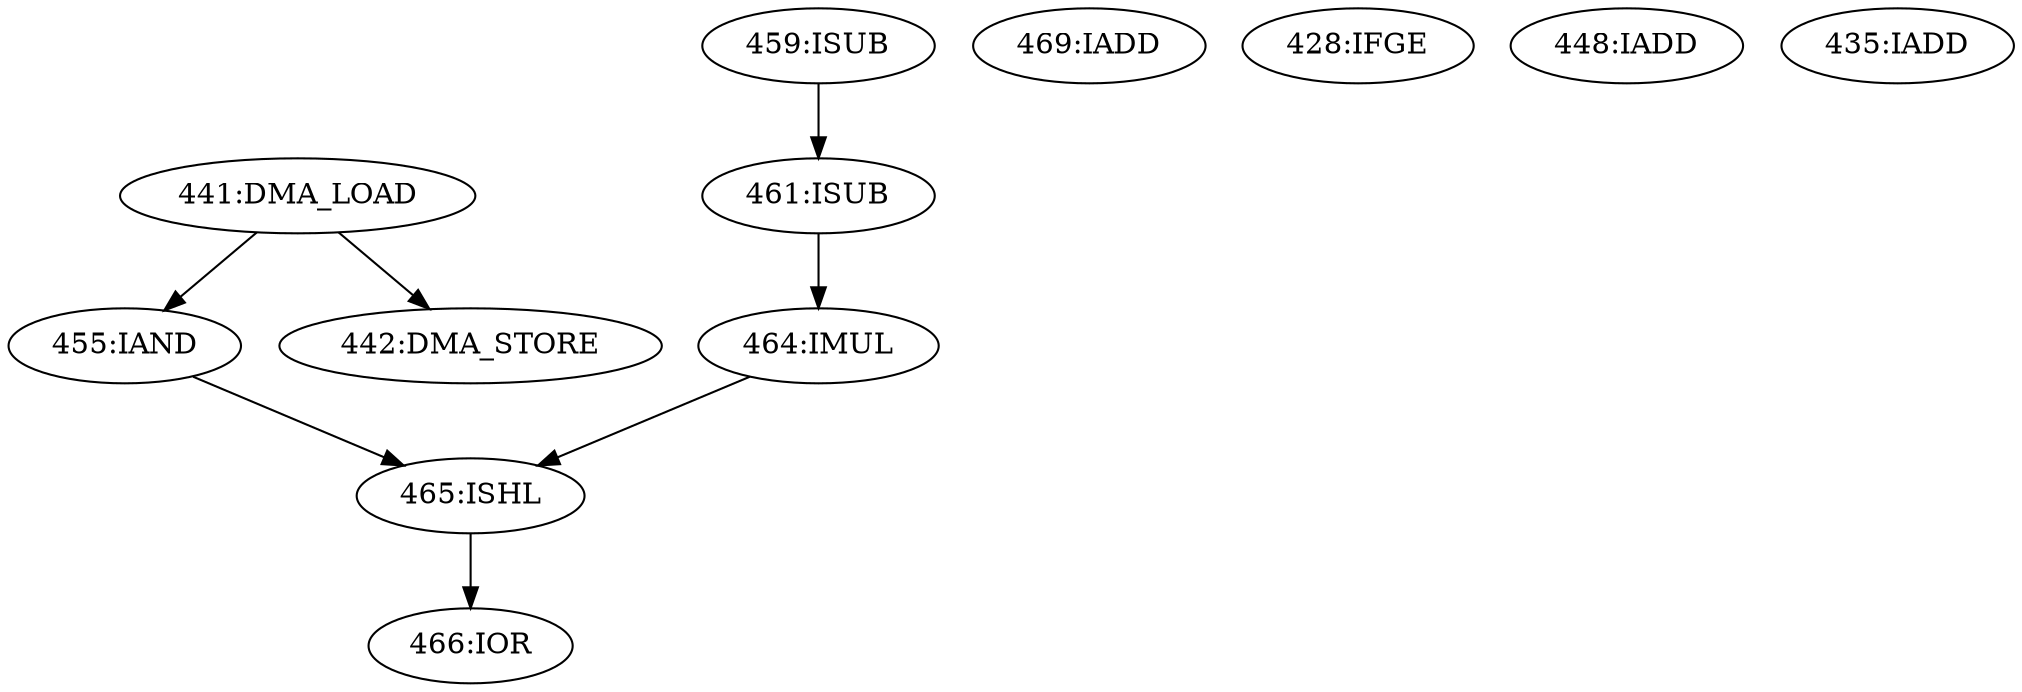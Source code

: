 digraph depgraph {
n0_SH [label="465:ISHL"];
n1_AND [label="455:IAND"];
n1_AND -> n0_SH;
n2_MUL [label="464:IMUL"];
n2_MUL -> n0_SH;
n3_OR [label="466:IOR"];
n0_SH -> n3_OR;
n4_MEM [label="442:DMA_STORE"];
n5_MEM [label="441:DMA_LOAD"];
n5_MEM -> n4_MEM;
n5_MEM -> n1_AND;
n6_SUB [label="461:ISUB"];
n7_SUB [label="459:ISUB"];
n7_SUB -> n6_SUB;
n6_SUB -> n2_MUL;
n8_ADD [label="469:IADD"];
n9_CMP [label="428:IFGE"];
n10_ADD [label="448:IADD"];
n11_ADD [label="435:IADD"];
}